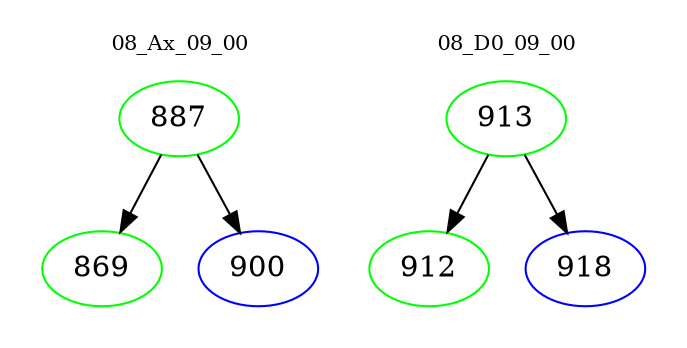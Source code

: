 digraph{
subgraph cluster_0 {
color = white
label = "08_Ax_09_00";
fontsize=10;
T0_887 [label="887", color="green"]
T0_887 -> T0_869 [color="black"]
T0_869 [label="869", color="green"]
T0_887 -> T0_900 [color="black"]
T0_900 [label="900", color="blue"]
}
subgraph cluster_1 {
color = white
label = "08_D0_09_00";
fontsize=10;
T1_913 [label="913", color="green"]
T1_913 -> T1_912 [color="black"]
T1_912 [label="912", color="green"]
T1_913 -> T1_918 [color="black"]
T1_918 [label="918", color="blue"]
}
}
